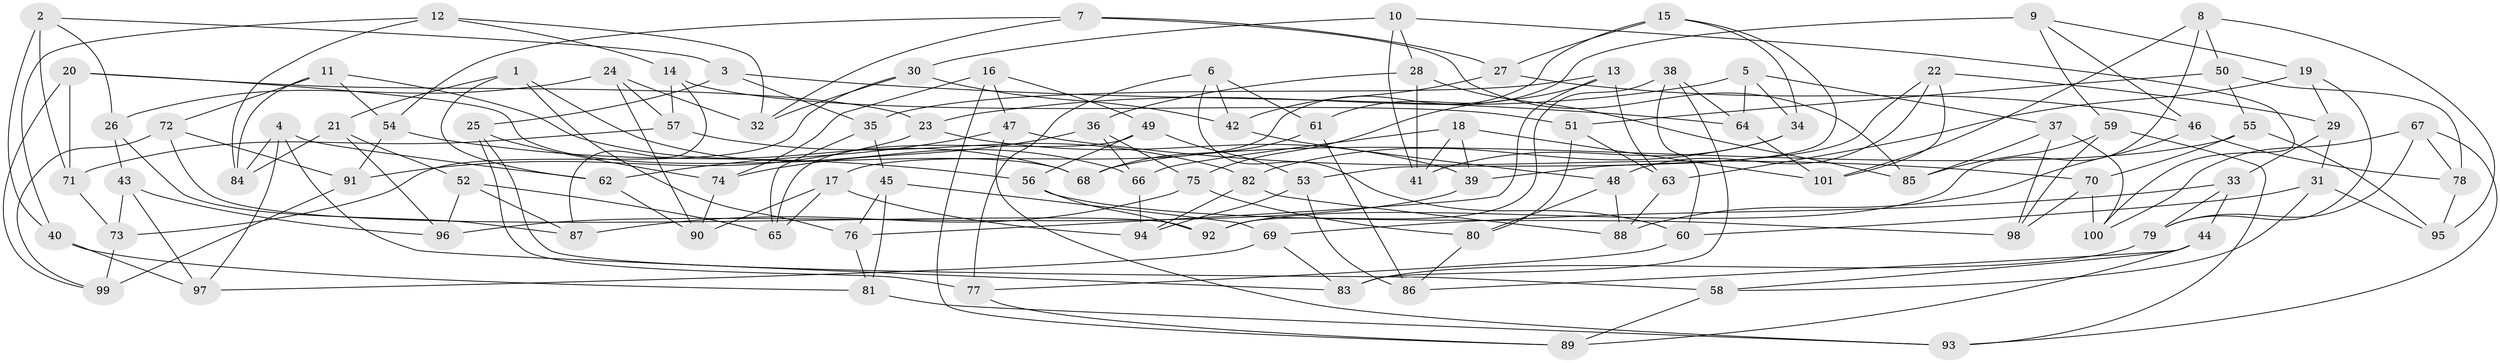 // coarse degree distribution, {4: 0.17073170731707318, 6: 0.24390243902439024, 8: 0.14634146341463414, 5: 0.3170731707317073, 3: 0.04878048780487805, 7: 0.07317073170731707}
// Generated by graph-tools (version 1.1) at 2025/38/03/04/25 23:38:08]
// undirected, 101 vertices, 202 edges
graph export_dot {
  node [color=gray90,style=filled];
  1;
  2;
  3;
  4;
  5;
  6;
  7;
  8;
  9;
  10;
  11;
  12;
  13;
  14;
  15;
  16;
  17;
  18;
  19;
  20;
  21;
  22;
  23;
  24;
  25;
  26;
  27;
  28;
  29;
  30;
  31;
  32;
  33;
  34;
  35;
  36;
  37;
  38;
  39;
  40;
  41;
  42;
  43;
  44;
  45;
  46;
  47;
  48;
  49;
  50;
  51;
  52;
  53;
  54;
  55;
  56;
  57;
  58;
  59;
  60;
  61;
  62;
  63;
  64;
  65;
  66;
  67;
  68;
  69;
  70;
  71;
  72;
  73;
  74;
  75;
  76;
  77;
  78;
  79;
  80;
  81;
  82;
  83;
  84;
  85;
  86;
  87;
  88;
  89;
  90;
  91;
  92;
  93;
  94;
  95;
  96;
  97;
  98;
  99;
  100;
  101;
  1 -- 66;
  1 -- 62;
  1 -- 76;
  1 -- 21;
  2 -- 3;
  2 -- 71;
  2 -- 40;
  2 -- 26;
  3 -- 64;
  3 -- 35;
  3 -- 25;
  4 -- 62;
  4 -- 83;
  4 -- 97;
  4 -- 84;
  5 -- 37;
  5 -- 64;
  5 -- 34;
  5 -- 23;
  6 -- 42;
  6 -- 60;
  6 -- 77;
  6 -- 61;
  7 -- 54;
  7 -- 32;
  7 -- 85;
  7 -- 27;
  8 -- 95;
  8 -- 101;
  8 -- 92;
  8 -- 50;
  9 -- 19;
  9 -- 59;
  9 -- 61;
  9 -- 46;
  10 -- 100;
  10 -- 41;
  10 -- 28;
  10 -- 30;
  11 -- 68;
  11 -- 84;
  11 -- 54;
  11 -- 72;
  12 -- 14;
  12 -- 40;
  12 -- 32;
  12 -- 84;
  13 -- 35;
  13 -- 76;
  13 -- 63;
  13 -- 75;
  14 -- 57;
  14 -- 51;
  14 -- 87;
  15 -- 27;
  15 -- 34;
  15 -- 17;
  15 -- 53;
  16 -- 47;
  16 -- 74;
  16 -- 89;
  16 -- 49;
  17 -- 65;
  17 -- 94;
  17 -- 90;
  18 -- 66;
  18 -- 101;
  18 -- 39;
  18 -- 41;
  19 -- 79;
  19 -- 63;
  19 -- 29;
  20 -- 68;
  20 -- 99;
  20 -- 71;
  20 -- 23;
  21 -- 96;
  21 -- 52;
  21 -- 84;
  22 -- 48;
  22 -- 39;
  22 -- 29;
  22 -- 101;
  23 -- 39;
  23 -- 91;
  24 -- 32;
  24 -- 57;
  24 -- 90;
  24 -- 26;
  25 -- 58;
  25 -- 77;
  25 -- 74;
  26 -- 43;
  26 -- 87;
  27 -- 42;
  27 -- 46;
  28 -- 41;
  28 -- 85;
  28 -- 36;
  29 -- 31;
  29 -- 33;
  30 -- 73;
  30 -- 32;
  30 -- 42;
  31 -- 58;
  31 -- 95;
  31 -- 60;
  33 -- 44;
  33 -- 79;
  33 -- 69;
  34 -- 41;
  34 -- 82;
  35 -- 65;
  35 -- 45;
  36 -- 75;
  36 -- 74;
  36 -- 66;
  37 -- 85;
  37 -- 100;
  37 -- 98;
  38 -- 64;
  38 -- 83;
  38 -- 60;
  38 -- 92;
  39 -- 96;
  40 -- 81;
  40 -- 97;
  42 -- 48;
  43 -- 97;
  43 -- 96;
  43 -- 73;
  44 -- 58;
  44 -- 86;
  44 -- 89;
  45 -- 69;
  45 -- 76;
  45 -- 81;
  46 -- 88;
  46 -- 78;
  47 -- 70;
  47 -- 62;
  47 -- 93;
  48 -- 88;
  48 -- 80;
  49 -- 53;
  49 -- 65;
  49 -- 56;
  50 -- 55;
  50 -- 78;
  50 -- 51;
  51 -- 80;
  51 -- 63;
  52 -- 96;
  52 -- 87;
  52 -- 65;
  53 -- 94;
  53 -- 86;
  54 -- 91;
  54 -- 56;
  55 -- 95;
  55 -- 68;
  55 -- 70;
  56 -- 92;
  56 -- 98;
  57 -- 71;
  57 -- 82;
  58 -- 89;
  59 -- 93;
  59 -- 85;
  59 -- 98;
  60 -- 77;
  61 -- 68;
  61 -- 86;
  62 -- 90;
  63 -- 88;
  64 -- 101;
  66 -- 94;
  67 -- 100;
  67 -- 79;
  67 -- 93;
  67 -- 78;
  69 -- 83;
  69 -- 97;
  70 -- 98;
  70 -- 100;
  71 -- 73;
  72 -- 91;
  72 -- 92;
  72 -- 99;
  73 -- 99;
  74 -- 90;
  75 -- 87;
  75 -- 80;
  76 -- 81;
  77 -- 89;
  78 -- 95;
  79 -- 83;
  80 -- 86;
  81 -- 93;
  82 -- 88;
  82 -- 94;
  91 -- 99;
}
